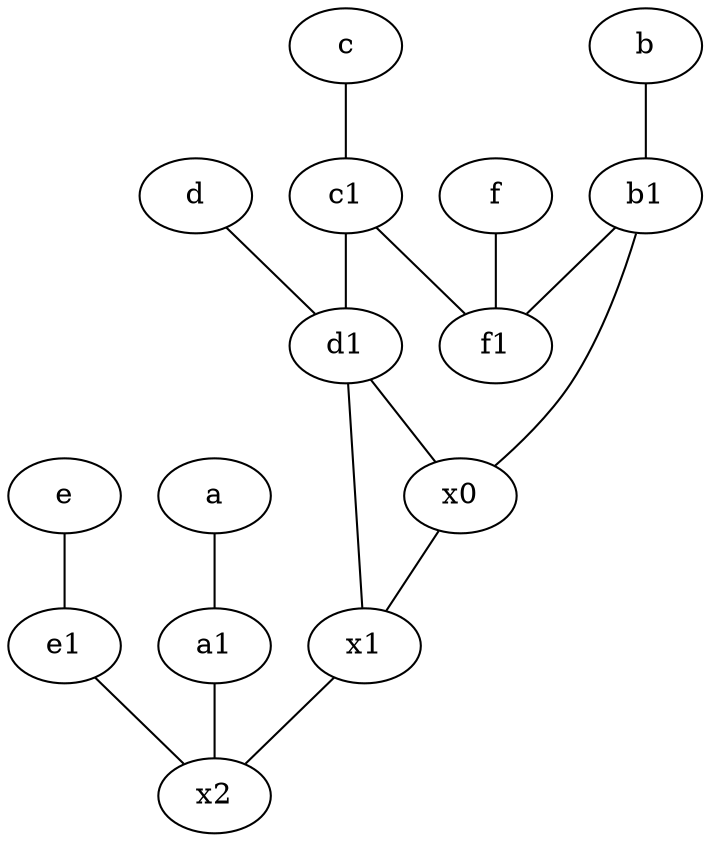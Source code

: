 graph {
	node [labelfontsize=50]
	a [labelfontsize=50 pos="8,2!"]
	d [labelfontsize=50 pos="2,5!"]
	e1 [labelfontsize=50 pos="7,7!"]
	f [labelfontsize=50 pos="3,9!"]
	e [labelfontsize=50 pos="7,9!"]
	d1 [labelfontsize=50 pos="3,5!"]
	f1 [labelfontsize=50 pos="3,8!"]
	x0 [labelfontsize=50]
	c [labelfontsize=50 pos="4.5,2!"]
	x2 [labelfontsize=50]
	c1 [labelfontsize=50 pos="4.5,3!"]
	a1 [labelfontsize=50 pos="8,3!"]
	b [labelfontsize=50 pos="10,4!"]
	b1 [labelfontsize=50 pos="9,4!"]
	x1 [labelfontsize=50]
	e1 -- x2
	b1 -- x0
	d -- d1
	x1 -- x2
	c1 -- f1
	b1 -- f1
	c -- c1
	x0 -- x1
	a1 -- x2
	c1 -- d1
	a -- a1
	f -- f1
	d1 -- x1
	d1 -- x0
	e -- e1
	b -- b1
}
